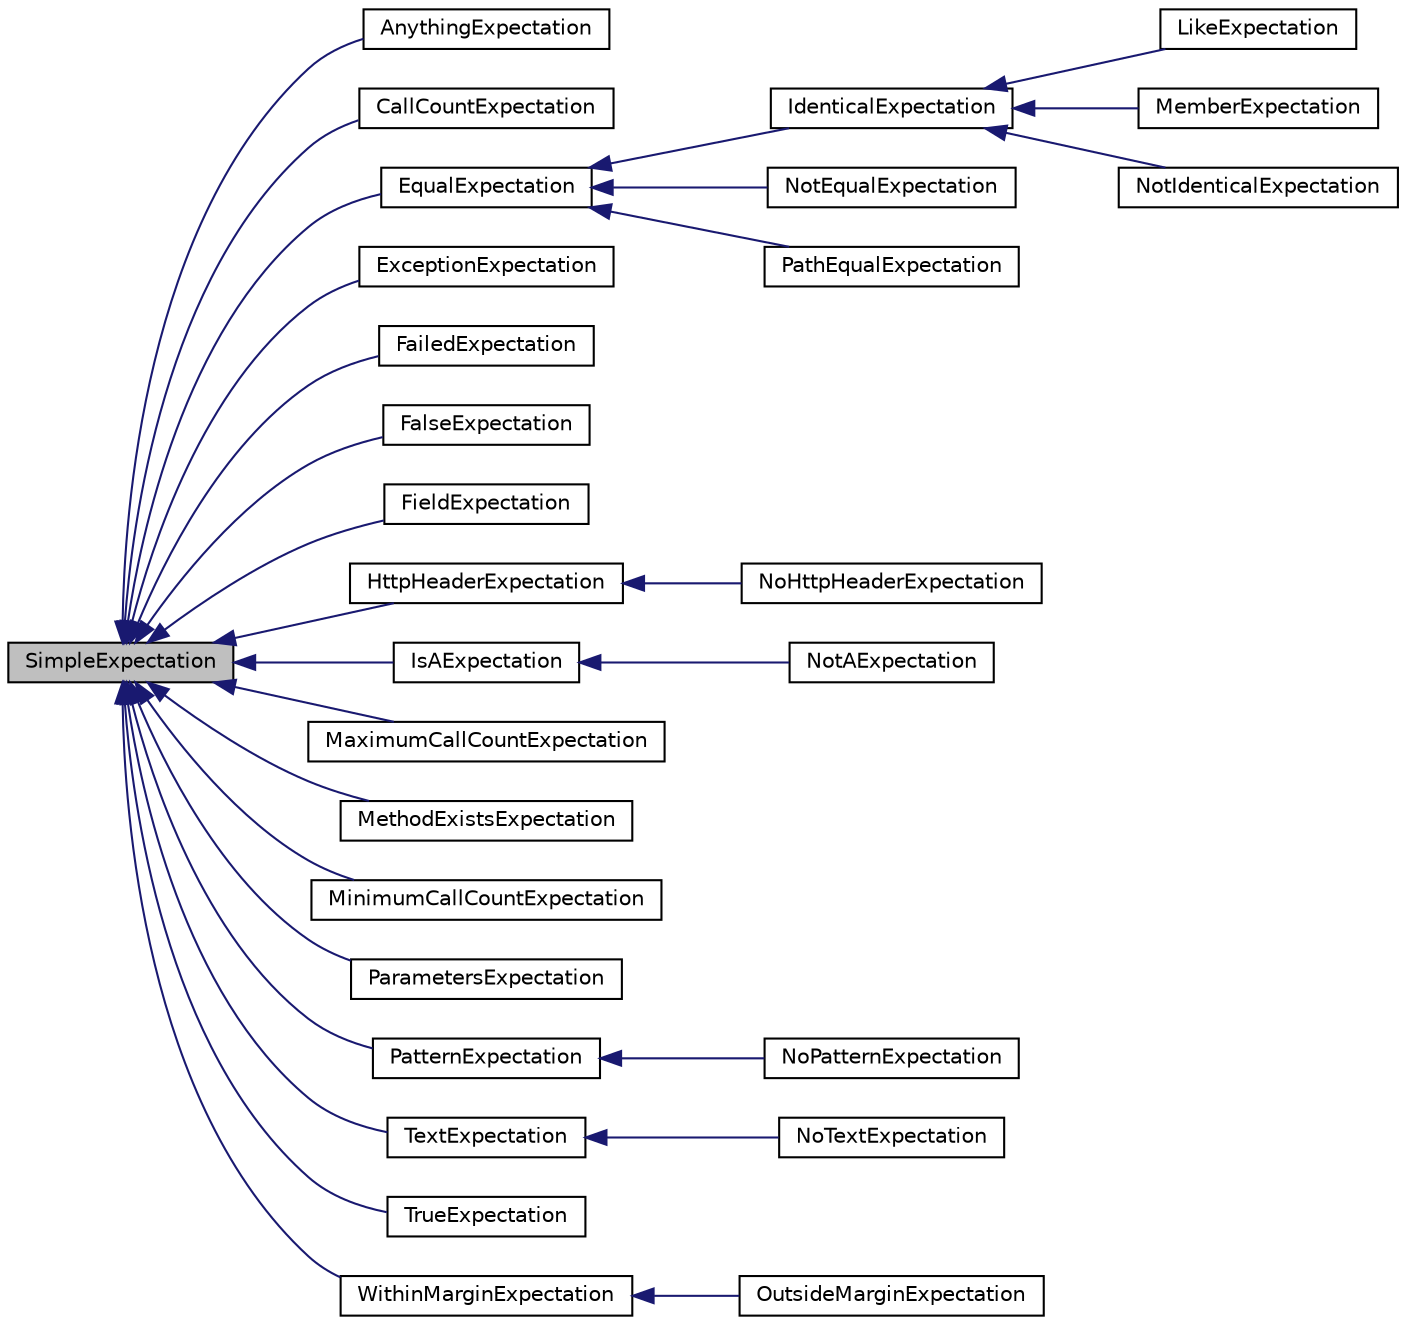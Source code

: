 digraph "SimpleExpectation"
{
  edge [fontname="Helvetica",fontsize="10",labelfontname="Helvetica",labelfontsize="10"];
  node [fontname="Helvetica",fontsize="10",shape=record];
  rankdir="LR";
  Node1 [label="SimpleExpectation",height=0.2,width=0.4,color="black", fillcolor="grey75", style="filled" fontcolor="black"];
  Node1 -> Node2 [dir="back",color="midnightblue",fontsize="10",style="solid",fontname="Helvetica"];
  Node2 [label="AnythingExpectation",height=0.2,width=0.4,color="black", fillcolor="white", style="filled",URL="$class_anything_expectation.html"];
  Node1 -> Node3 [dir="back",color="midnightblue",fontsize="10",style="solid",fontname="Helvetica"];
  Node3 [label="CallCountExpectation",height=0.2,width=0.4,color="black", fillcolor="white", style="filled",URL="$class_call_count_expectation.html"];
  Node1 -> Node4 [dir="back",color="midnightblue",fontsize="10",style="solid",fontname="Helvetica"];
  Node4 [label="EqualExpectation",height=0.2,width=0.4,color="black", fillcolor="white", style="filled",URL="$class_equal_expectation.html"];
  Node4 -> Node5 [dir="back",color="midnightblue",fontsize="10",style="solid",fontname="Helvetica"];
  Node5 [label="IdenticalExpectation",height=0.2,width=0.4,color="black", fillcolor="white", style="filled",URL="$class_identical_expectation.html"];
  Node5 -> Node6 [dir="back",color="midnightblue",fontsize="10",style="solid",fontname="Helvetica"];
  Node6 [label="LikeExpectation",height=0.2,width=0.4,color="black", fillcolor="white", style="filled",URL="$class_like_expectation.html"];
  Node5 -> Node7 [dir="back",color="midnightblue",fontsize="10",style="solid",fontname="Helvetica"];
  Node7 [label="MemberExpectation",height=0.2,width=0.4,color="black", fillcolor="white", style="filled",URL="$class_member_expectation.html"];
  Node5 -> Node8 [dir="back",color="midnightblue",fontsize="10",style="solid",fontname="Helvetica"];
  Node8 [label="NotIdenticalExpectation",height=0.2,width=0.4,color="black", fillcolor="white", style="filled",URL="$class_not_identical_expectation.html"];
  Node4 -> Node9 [dir="back",color="midnightblue",fontsize="10",style="solid",fontname="Helvetica"];
  Node9 [label="NotEqualExpectation",height=0.2,width=0.4,color="black", fillcolor="white", style="filled",URL="$class_not_equal_expectation.html"];
  Node4 -> Node10 [dir="back",color="midnightblue",fontsize="10",style="solid",fontname="Helvetica"];
  Node10 [label="PathEqualExpectation",height=0.2,width=0.4,color="black", fillcolor="white", style="filled",URL="$class_path_equal_expectation.html"];
  Node1 -> Node11 [dir="back",color="midnightblue",fontsize="10",style="solid",fontname="Helvetica"];
  Node11 [label="ExceptionExpectation",height=0.2,width=0.4,color="black", fillcolor="white", style="filled",URL="$class_exception_expectation.html"];
  Node1 -> Node12 [dir="back",color="midnightblue",fontsize="10",style="solid",fontname="Helvetica"];
  Node12 [label="FailedExpectation",height=0.2,width=0.4,color="black", fillcolor="white", style="filled",URL="$class_failed_expectation.html"];
  Node1 -> Node13 [dir="back",color="midnightblue",fontsize="10",style="solid",fontname="Helvetica"];
  Node13 [label="FalseExpectation",height=0.2,width=0.4,color="black", fillcolor="white", style="filled",URL="$class_false_expectation.html"];
  Node1 -> Node14 [dir="back",color="midnightblue",fontsize="10",style="solid",fontname="Helvetica"];
  Node14 [label="FieldExpectation",height=0.2,width=0.4,color="black", fillcolor="white", style="filled",URL="$class_field_expectation.html"];
  Node1 -> Node15 [dir="back",color="midnightblue",fontsize="10",style="solid",fontname="Helvetica"];
  Node15 [label="HttpHeaderExpectation",height=0.2,width=0.4,color="black", fillcolor="white", style="filled",URL="$class_http_header_expectation.html"];
  Node15 -> Node16 [dir="back",color="midnightblue",fontsize="10",style="solid",fontname="Helvetica"];
  Node16 [label="NoHttpHeaderExpectation",height=0.2,width=0.4,color="black", fillcolor="white", style="filled",URL="$class_no_http_header_expectation.html"];
  Node1 -> Node17 [dir="back",color="midnightblue",fontsize="10",style="solid",fontname="Helvetica"];
  Node17 [label="IsAExpectation",height=0.2,width=0.4,color="black", fillcolor="white", style="filled",URL="$class_is_a_expectation.html"];
  Node17 -> Node18 [dir="back",color="midnightblue",fontsize="10",style="solid",fontname="Helvetica"];
  Node18 [label="NotAExpectation",height=0.2,width=0.4,color="black", fillcolor="white", style="filled",URL="$class_not_a_expectation.html"];
  Node1 -> Node19 [dir="back",color="midnightblue",fontsize="10",style="solid",fontname="Helvetica"];
  Node19 [label="MaximumCallCountExpectation",height=0.2,width=0.4,color="black", fillcolor="white", style="filled",URL="$class_maximum_call_count_expectation.html"];
  Node1 -> Node20 [dir="back",color="midnightblue",fontsize="10",style="solid",fontname="Helvetica"];
  Node20 [label="MethodExistsExpectation",height=0.2,width=0.4,color="black", fillcolor="white", style="filled",URL="$class_method_exists_expectation.html"];
  Node1 -> Node21 [dir="back",color="midnightblue",fontsize="10",style="solid",fontname="Helvetica"];
  Node21 [label="MinimumCallCountExpectation",height=0.2,width=0.4,color="black", fillcolor="white", style="filled",URL="$class_minimum_call_count_expectation.html"];
  Node1 -> Node22 [dir="back",color="midnightblue",fontsize="10",style="solid",fontname="Helvetica"];
  Node22 [label="ParametersExpectation",height=0.2,width=0.4,color="black", fillcolor="white", style="filled",URL="$class_parameters_expectation.html"];
  Node1 -> Node23 [dir="back",color="midnightblue",fontsize="10",style="solid",fontname="Helvetica"];
  Node23 [label="PatternExpectation",height=0.2,width=0.4,color="black", fillcolor="white", style="filled",URL="$class_pattern_expectation.html"];
  Node23 -> Node24 [dir="back",color="midnightblue",fontsize="10",style="solid",fontname="Helvetica"];
  Node24 [label="NoPatternExpectation",height=0.2,width=0.4,color="black", fillcolor="white", style="filled",URL="$class_no_pattern_expectation.html"];
  Node1 -> Node25 [dir="back",color="midnightblue",fontsize="10",style="solid",fontname="Helvetica"];
  Node25 [label="TextExpectation",height=0.2,width=0.4,color="black", fillcolor="white", style="filled",URL="$class_text_expectation.html"];
  Node25 -> Node26 [dir="back",color="midnightblue",fontsize="10",style="solid",fontname="Helvetica"];
  Node26 [label="NoTextExpectation",height=0.2,width=0.4,color="black", fillcolor="white", style="filled",URL="$class_no_text_expectation.html"];
  Node1 -> Node27 [dir="back",color="midnightblue",fontsize="10",style="solid",fontname="Helvetica"];
  Node27 [label="TrueExpectation",height=0.2,width=0.4,color="black", fillcolor="white", style="filled",URL="$class_true_expectation.html"];
  Node1 -> Node28 [dir="back",color="midnightblue",fontsize="10",style="solid",fontname="Helvetica"];
  Node28 [label="WithinMarginExpectation",height=0.2,width=0.4,color="black", fillcolor="white", style="filled",URL="$class_within_margin_expectation.html"];
  Node28 -> Node29 [dir="back",color="midnightblue",fontsize="10",style="solid",fontname="Helvetica"];
  Node29 [label="OutsideMarginExpectation",height=0.2,width=0.4,color="black", fillcolor="white", style="filled",URL="$class_outside_margin_expectation.html"];
}
